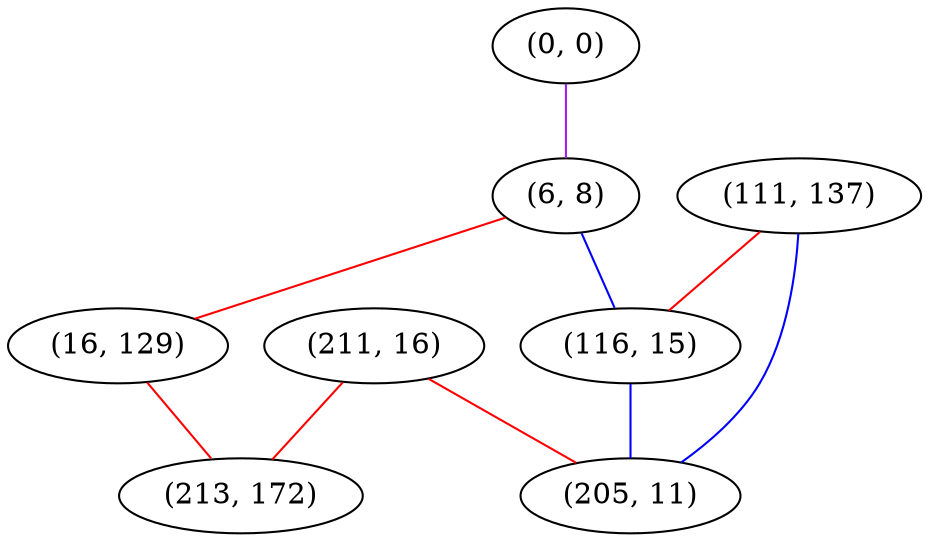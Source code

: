 graph "" {
"(0, 0)";
"(6, 8)";
"(211, 16)";
"(16, 129)";
"(111, 137)";
"(213, 172)";
"(116, 15)";
"(205, 11)";
"(0, 0)" -- "(6, 8)"  [color=purple, key=0, weight=4];
"(6, 8)" -- "(16, 129)"  [color=red, key=0, weight=1];
"(6, 8)" -- "(116, 15)"  [color=blue, key=0, weight=3];
"(211, 16)" -- "(213, 172)"  [color=red, key=0, weight=1];
"(211, 16)" -- "(205, 11)"  [color=red, key=0, weight=1];
"(16, 129)" -- "(213, 172)"  [color=red, key=0, weight=1];
"(111, 137)" -- "(116, 15)"  [color=red, key=0, weight=1];
"(111, 137)" -- "(205, 11)"  [color=blue, key=0, weight=3];
"(116, 15)" -- "(205, 11)"  [color=blue, key=0, weight=3];
}
